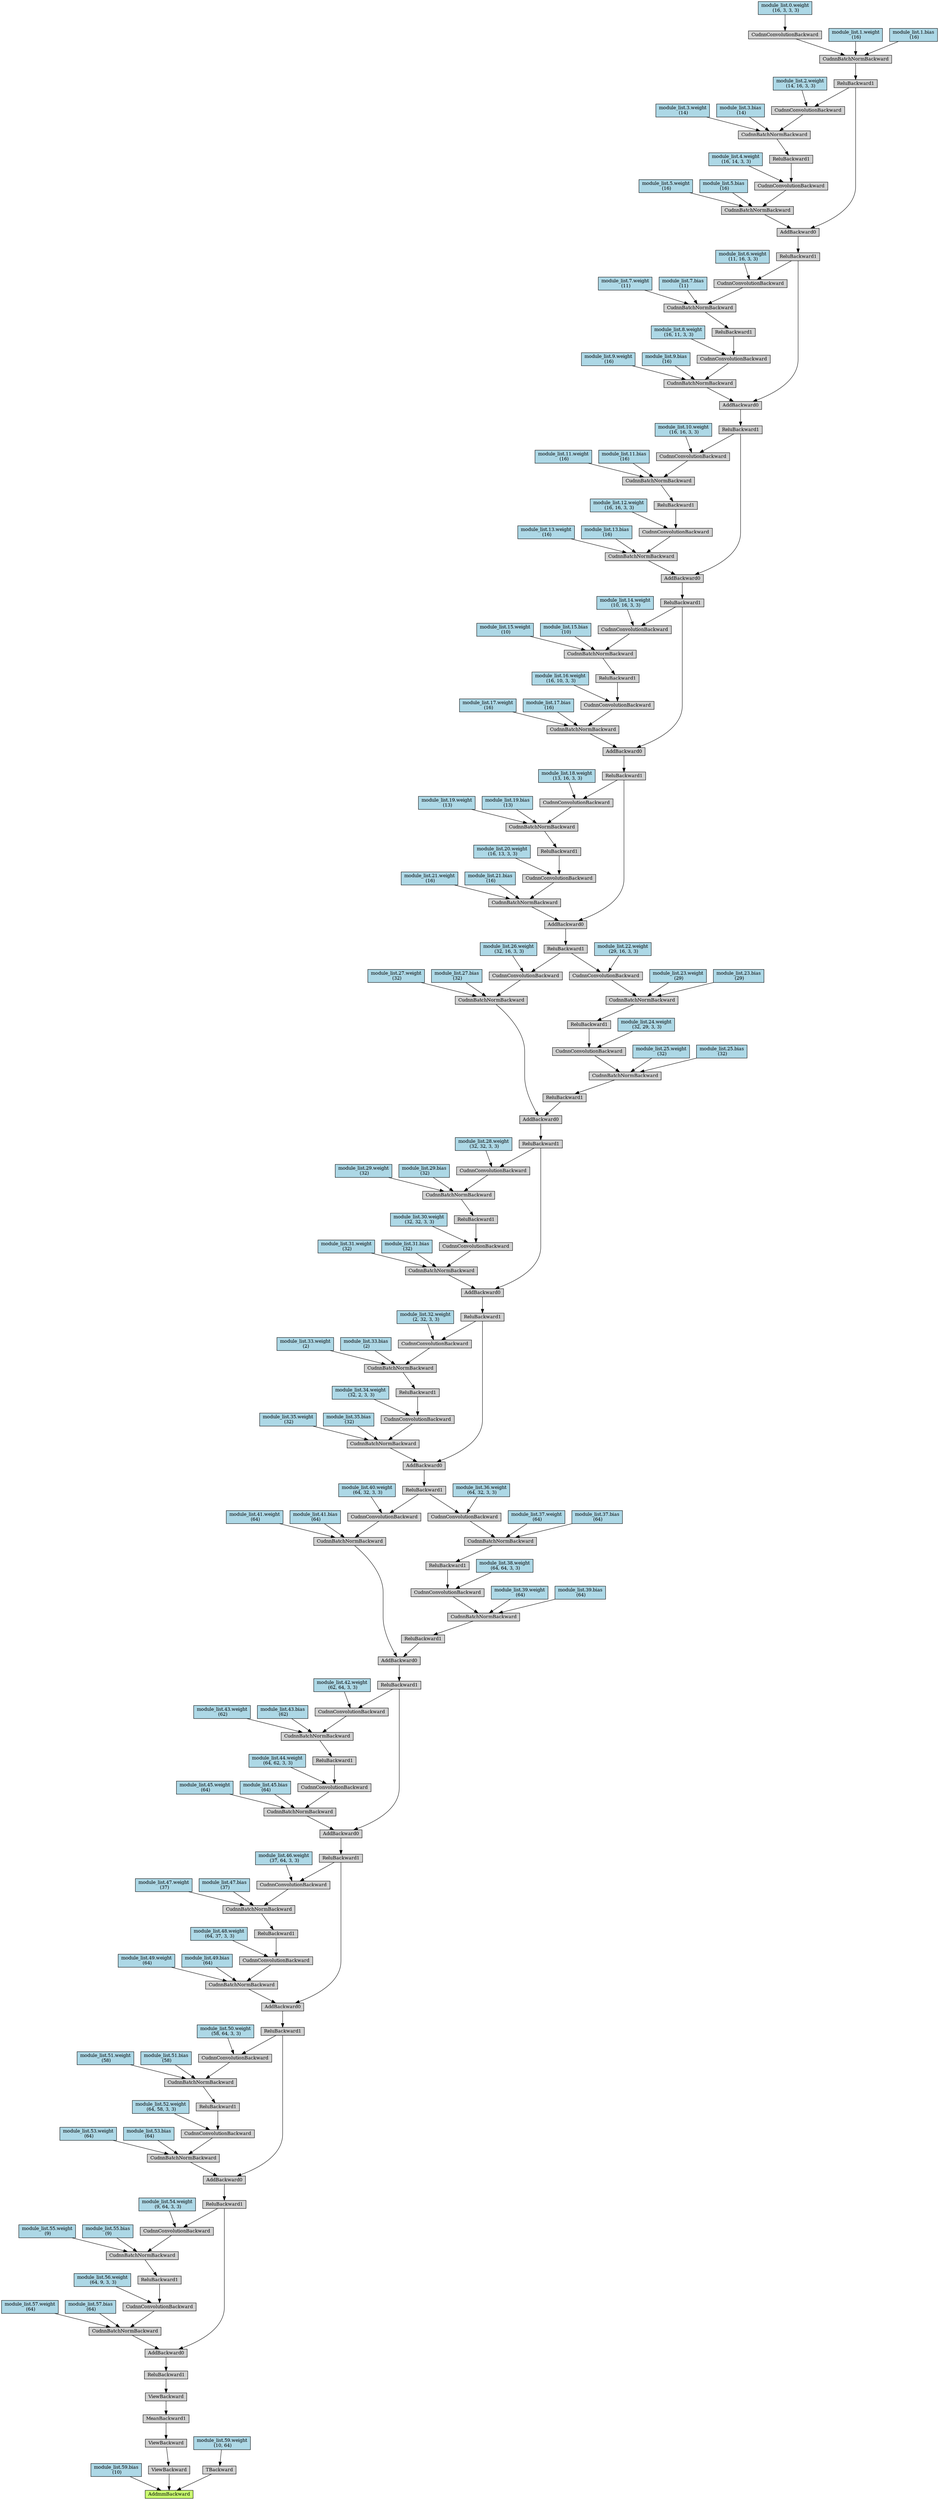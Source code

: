 digraph {
	graph [size="60.3,60.3"]
	node [align=left fontsize=12 height=0.2 ranksep=0.1 shape=box style=filled]
	140123523745608 [label=AddmmBackward fillcolor=darkolivegreen1]
	140122452833224 -> 140123523745608
	140122452833224 [label="module_list.59.bias
 (10)" fillcolor=lightblue]
	140122452833336 -> 140123523745608
	140122452833336 [label=ViewBackward]
	140122452833448 -> 140122452833336
	140122452833448 [label=ViewBackward]
	140122452833784 -> 140122452833448
	140122452833784 [label=MeanBackward1]
	140122452833392 -> 140122452833784
	140122452833392 [label=ViewBackward]
	140122452833896 -> 140122452833392
	140122452833896 [label=ReluBackward1]
	140122452834008 -> 140122452833896
	140122452834008 [label=AddBackward0]
	140122452834120 -> 140122452834008
	140122452834120 [label=ReluBackward1]
	140122452834288 -> 140122452834120
	140122452834288 [label=AddBackward0]
	140122452834400 -> 140122452834288
	140122452834400 [label=ReluBackward1]
	140122452834568 -> 140122452834400
	140122452834568 [label=AddBackward0]
	140122452834680 -> 140122452834568
	140122452834680 [label=ReluBackward1]
	140122452834848 -> 140122452834680
	140122452834848 [label=AddBackward0]
	140122452834960 -> 140122452834848
	140122452834960 [label=ReluBackward1]
	140122452835128 -> 140122452834960
	140122452835128 [label=AddBackward0]
	140122452835240 -> 140122452835128
	140122452835240 [label=ReluBackward1]
	140122452835408 -> 140122452835240
	140122452835408 [label=CudnnBatchNormBackward]
	140122452835520 -> 140122452835408
	140122452835520 [label=CudnnConvolutionBackward]
	140122452835744 -> 140122452835520
	140122452835744 [label=ReluBackward1]
	140122452835912 -> 140122452835744
	140122452835912 [label=CudnnBatchNormBackward]
	140122452836024 -> 140122452835912
	140122452836024 [label=CudnnConvolutionBackward]
	140122452836248 -> 140122452836024
	140122452836248 [label=ReluBackward1]
	140122476384384 -> 140122452836248
	140122476384384 [label=AddBackward0]
	140122476384496 -> 140122476384384
	140122476384496 [label=ReluBackward1]
	140122476384664 -> 140122476384496
	140122476384664 [label=AddBackward0]
	140122476384776 -> 140122476384664
	140122476384776 [label=ReluBackward1]
	140122476384944 -> 140122476384776
	140122476384944 [label=AddBackward0]
	140122476385056 -> 140122476384944
	140122476385056 [label=ReluBackward1]
	140122476385224 -> 140122476385056
	140122476385224 [label=CudnnBatchNormBackward]
	140122476385336 -> 140122476385224
	140122476385336 [label=CudnnConvolutionBackward]
	140122476385560 -> 140122476385336
	140122476385560 [label=ReluBackward1]
	140122476385728 -> 140122476385560
	140122476385728 [label=CudnnBatchNormBackward]
	140122476385840 -> 140122476385728
	140122476385840 [label=CudnnConvolutionBackward]
	140122476386064 -> 140122476385840
	140122476386064 [label=ReluBackward1]
	140122476386232 -> 140122476386064
	140122476386232 [label=AddBackward0]
	140122476386344 -> 140122476386232
	140122476386344 [label=ReluBackward1]
	140122476386512 -> 140122476386344
	140122476386512 [label=AddBackward0]
	140122476386624 -> 140122476386512
	140122476386624 [label=ReluBackward1]
	140122476386792 -> 140122476386624
	140122476386792 [label=AddBackward0]
	140122476386904 -> 140122476386792
	140122476386904 [label=ReluBackward1]
	140122476387072 -> 140122476386904
	140122476387072 [label=AddBackward0]
	140122476387184 -> 140122476387072
	140122476387184 [label=ReluBackward1]
	140122476387352 -> 140122476387184
	140122476387352 [label=AddBackward0]
	140122476387464 -> 140122476387352
	140122476387464 [label=ReluBackward1]
	140122476387632 -> 140122476387464
	140122476387632 [label=CudnnBatchNormBackward]
	140122476387744 -> 140122476387632
	140122476387744 [label=CudnnConvolutionBackward]
	140122476387968 -> 140122476387744
	140122476387968 [label="module_list.0.weight
 (16, 3, 3, 3)" fillcolor=lightblue]
	140122476387800 -> 140122476387632
	140122476387800 [label="module_list.1.weight
 (16)" fillcolor=lightblue]
	140122476387856 -> 140122476387632
	140122476387856 [label="module_list.1.bias
 (16)" fillcolor=lightblue]
	140122476387520 -> 140122476387352
	140122476387520 [label=CudnnBatchNormBackward]
	140122476387688 -> 140122476387520
	140122476387688 [label=CudnnConvolutionBackward]
	140122476388080 -> 140122476387688
	140122476388080 [label=ReluBackward1]
	140122476388304 -> 140122476388080
	140122476388304 [label=CudnnBatchNormBackward]
	140122476392576 -> 140122476388304
	140122476392576 [label=CudnnConvolutionBackward]
	140122476387464 -> 140122476392576
	140122476392800 -> 140122476392576
	140122476392800 [label="module_list.2.weight
 (14, 16, 3, 3)" fillcolor=lightblue]
	140122476392632 -> 140122476388304
	140122476392632 [label="module_list.3.weight
 (14)" fillcolor=lightblue]
	140122476392688 -> 140122476388304
	140122476392688 [label="module_list.3.bias
 (14)" fillcolor=lightblue]
	140122476388192 -> 140122476387688
	140122476388192 [label="module_list.4.weight
 (16, 14, 3, 3)" fillcolor=lightblue]
	140122476387912 -> 140122476387520
	140122476387912 [label="module_list.5.weight
 (16)" fillcolor=lightblue]
	140122476388024 -> 140122476387520
	140122476388024 [label="module_list.5.bias
 (16)" fillcolor=lightblue]
	140122476387240 -> 140122476387072
	140122476387240 [label=CudnnBatchNormBackward]
	140122476387408 -> 140122476387240
	140122476387408 [label=CudnnConvolutionBackward]
	140122476392744 -> 140122476387408
	140122476392744 [label=ReluBackward1]
	140122476392968 -> 140122476392744
	140122476392968 [label=CudnnBatchNormBackward]
	140122476392912 -> 140122476392968
	140122476392912 [label=CudnnConvolutionBackward]
	140122476387184 -> 140122476392912
	140122476393248 -> 140122476392912
	140122476393248 [label="module_list.6.weight
 (11, 16, 3, 3)" fillcolor=lightblue]
	140122476393080 -> 140122476392968
	140122476393080 [label="module_list.7.weight
 (11)" fillcolor=lightblue]
	140122476393136 -> 140122476392968
	140122476393136 [label="module_list.7.bias
 (11)" fillcolor=lightblue]
	140122476392856 -> 140122476387408
	140122476392856 [label="module_list.8.weight
 (16, 11, 3, 3)" fillcolor=lightblue]
	140122476387576 -> 140122476387240
	140122476387576 [label="module_list.9.weight
 (16)" fillcolor=lightblue]
	140122476388136 -> 140122476387240
	140122476388136 [label="module_list.9.bias
 (16)" fillcolor=lightblue]
	140122476386960 -> 140122476386792
	140122476386960 [label=CudnnBatchNormBackward]
	140122476387128 -> 140122476386960
	140122476387128 [label=CudnnConvolutionBackward]
	140122476393192 -> 140122476387128
	140122476393192 [label=ReluBackward1]
	140122476393416 -> 140122476393192
	140122476393416 [label=CudnnBatchNormBackward]
	140122476393360 -> 140122476393416
	140122476393360 [label=CudnnConvolutionBackward]
	140122476386904 -> 140122476393360
	140122476393696 -> 140122476393360
	140122476393696 [label="module_list.10.weight
 (16, 16, 3, 3)" fillcolor=lightblue]
	140122476393528 -> 140122476393416
	140122476393528 [label="module_list.11.weight
 (16)" fillcolor=lightblue]
	140122476393584 -> 140122476393416
	140122476393584 [label="module_list.11.bias
 (16)" fillcolor=lightblue]
	140122476393304 -> 140122476387128
	140122476393304 [label="module_list.12.weight
 (16, 16, 3, 3)" fillcolor=lightblue]
	140122476387296 -> 140122476386960
	140122476387296 [label="module_list.13.weight
 (16)" fillcolor=lightblue]
	140122476388248 -> 140122476386960
	140122476388248 [label="module_list.13.bias
 (16)" fillcolor=lightblue]
	140122476386680 -> 140122476386512
	140122476386680 [label=CudnnBatchNormBackward]
	140122476386848 -> 140122476386680
	140122476386848 [label=CudnnConvolutionBackward]
	140122476393640 -> 140122476386848
	140122476393640 [label=ReluBackward1]
	140122476393864 -> 140122476393640
	140122476393864 [label=CudnnBatchNormBackward]
	140122476393808 -> 140122476393864
	140122476393808 [label=CudnnConvolutionBackward]
	140122476386624 -> 140122476393808
	140122476394144 -> 140122476393808
	140122476394144 [label="module_list.14.weight
 (10, 16, 3, 3)" fillcolor=lightblue]
	140122476393976 -> 140122476393864
	140122476393976 [label="module_list.15.weight
 (10)" fillcolor=lightblue]
	140122476394032 -> 140122476393864
	140122476394032 [label="module_list.15.bias
 (10)" fillcolor=lightblue]
	140122476393752 -> 140122476386848
	140122476393752 [label="module_list.16.weight
 (16, 10, 3, 3)" fillcolor=lightblue]
	140122476387016 -> 140122476386680
	140122476387016 [label="module_list.17.weight
 (16)" fillcolor=lightblue]
	140122476392520 -> 140122476386680
	140122476392520 [label="module_list.17.bias
 (16)" fillcolor=lightblue]
	140122476386400 -> 140122476386232
	140122476386400 [label=CudnnBatchNormBackward]
	140122476386568 -> 140122476386400
	140122476386568 [label=CudnnConvolutionBackward]
	140122476394088 -> 140122476386568
	140122476394088 [label=ReluBackward1]
	140122476394312 -> 140122476394088
	140122476394312 [label=CudnnBatchNormBackward]
	140122476394256 -> 140122476394312
	140122476394256 [label=CudnnConvolutionBackward]
	140122476386344 -> 140122476394256
	140122476394592 -> 140122476394256
	140122476394592 [label="module_list.18.weight
 (13, 16, 3, 3)" fillcolor=lightblue]
	140122476394424 -> 140122476394312
	140122476394424 [label="module_list.19.weight
 (13)" fillcolor=lightblue]
	140122476394480 -> 140122476394312
	140122476394480 [label="module_list.19.bias
 (13)" fillcolor=lightblue]
	140122476394200 -> 140122476386568
	140122476394200 [label="module_list.20.weight
 (16, 13, 3, 3)" fillcolor=lightblue]
	140122476386736 -> 140122476386400
	140122476386736 [label="module_list.21.weight
 (16)" fillcolor=lightblue]
	140122476393024 -> 140122476386400
	140122476393024 [label="module_list.21.bias
 (16)" fillcolor=lightblue]
	140122476386120 -> 140122476385840
	140122476386120 [label="module_list.22.weight
 (29, 16, 3, 3)" fillcolor=lightblue]
	140122476385896 -> 140122476385728
	140122476385896 [label="module_list.23.weight
 (29)" fillcolor=lightblue]
	140122476385952 -> 140122476385728
	140122476385952 [label="module_list.23.bias
 (29)" fillcolor=lightblue]
	140122476385616 -> 140122476385336
	140122476385616 [label="module_list.24.weight
 (32, 29, 3, 3)" fillcolor=lightblue]
	140122476385392 -> 140122476385224
	140122476385392 [label="module_list.25.weight
 (32)" fillcolor=lightblue]
	140122476385448 -> 140122476385224
	140122476385448 [label="module_list.25.bias
 (32)" fillcolor=lightblue]
	140122476385112 -> 140122476384944
	140122476385112 [label=CudnnBatchNormBackward]
	140122476385280 -> 140122476385112
	140122476385280 [label=CudnnConvolutionBackward]
	140122476386064 -> 140122476385280
	140122476386176 -> 140122476385280
	140122476386176 [label="module_list.26.weight
 (32, 16, 3, 3)" fillcolor=lightblue]
	140122476385504 -> 140122476385112
	140122476385504 [label="module_list.27.weight
 (32)" fillcolor=lightblue]
	140122476385672 -> 140122476385112
	140122476385672 [label="module_list.27.bias
 (32)" fillcolor=lightblue]
	140122476384832 -> 140122476384664
	140122476384832 [label=CudnnBatchNormBackward]
	140122476385000 -> 140122476384832
	140122476385000 [label=CudnnConvolutionBackward]
	140122476386288 -> 140122476385000
	140122476386288 [label=ReluBackward1]
	140122476393920 -> 140122476386288
	140122476393920 [label=CudnnBatchNormBackward]
	140122476394648 -> 140122476393920
	140122476394648 [label=CudnnConvolutionBackward]
	140122476384776 -> 140122476394648
	140122476394704 -> 140122476394648
	140122476394704 [label="module_list.28.weight
 (32, 32, 3, 3)" fillcolor=lightblue]
	140122476394368 -> 140122476393920
	140122476394368 [label="module_list.29.weight
 (32)" fillcolor=lightblue]
	140122476394760 -> 140122476393920
	140122476394760 [label="module_list.29.bias
 (32)" fillcolor=lightblue]
	140122476386456 -> 140122476385000
	140122476386456 [label="module_list.30.weight
 (32, 32, 3, 3)" fillcolor=lightblue]
	140122476385168 -> 140122476384832
	140122476385168 [label="module_list.31.weight
 (32)" fillcolor=lightblue]
	140122476386008 -> 140122476384832
	140122476386008 [label="module_list.31.bias
 (32)" fillcolor=lightblue]
	140122476384552 -> 140122476384384
	140122476384552 [label=CudnnBatchNormBackward]
	140122476384720 -> 140122476384552
	140122476384720 [label=CudnnConvolutionBackward]
	140122476394816 -> 140122476384720
	140122476394816 [label=ReluBackward1]
	140122476394984 -> 140122476394816
	140122476394984 [label=CudnnBatchNormBackward]
	140122476394928 -> 140122476394984
	140122476394928 [label=CudnnConvolutionBackward]
	140122476384496 -> 140122476394928
	140122476395264 -> 140122476394928
	140122476395264 [label="module_list.32.weight
 (2, 32, 3, 3)" fillcolor=lightblue]
	140122476395096 -> 140122476394984
	140122476395096 [label="module_list.33.weight
 (2)" fillcolor=lightblue]
	140122476395152 -> 140122476394984
	140122476395152 [label="module_list.33.bias
 (2)" fillcolor=lightblue]
	140122476394872 -> 140122476384720
	140122476394872 [label="module_list.34.weight
 (32, 2, 3, 3)" fillcolor=lightblue]
	140122476384888 -> 140122476384552
	140122476384888 [label="module_list.35.weight
 (32)" fillcolor=lightblue]
	140122476385784 -> 140122476384552
	140122476385784 [label="module_list.35.bias
 (32)" fillcolor=lightblue]
	140122452836304 -> 140122452836024
	140122452836304 [label="module_list.36.weight
 (64, 32, 3, 3)" fillcolor=lightblue]
	140122452836080 -> 140122452835912
	140122452836080 [label="module_list.37.weight
 (64)" fillcolor=lightblue]
	140122452836136 -> 140122452835912
	140122452836136 [label="module_list.37.bias
 (64)" fillcolor=lightblue]
	140122452835800 -> 140122452835520
	140122452835800 [label="module_list.38.weight
 (64, 64, 3, 3)" fillcolor=lightblue]
	140122452835576 -> 140122452835408
	140122452835576 [label="module_list.39.weight
 (64)" fillcolor=lightblue]
	140122452835632 -> 140122452835408
	140122452835632 [label="module_list.39.bias
 (64)" fillcolor=lightblue]
	140122452835296 -> 140122452835128
	140122452835296 [label=CudnnBatchNormBackward]
	140122452835464 -> 140122452835296
	140122452835464 [label=CudnnConvolutionBackward]
	140122452836248 -> 140122452835464
	140122452835968 -> 140122452835464
	140122452835968 [label="module_list.40.weight
 (64, 32, 3, 3)" fillcolor=lightblue]
	140122452835688 -> 140122452835296
	140122452835688 [label="module_list.41.weight
 (64)" fillcolor=lightblue]
	140122452835856 -> 140122452835296
	140122452835856 [label="module_list.41.bias
 (64)" fillcolor=lightblue]
	140122452835016 -> 140122452834848
	140122452835016 [label=CudnnBatchNormBackward]
	140122452835184 -> 140122452835016
	140122452835184 [label=CudnnConvolutionBackward]
	140122476384440 -> 140122452835184
	140122476384440 [label=ReluBackward1]
	140122476394536 -> 140122476384440
	140122476394536 [label=CudnnBatchNormBackward]
	140122476395040 -> 140122476394536
	140122476395040 [label=CudnnConvolutionBackward]
	140122452834960 -> 140122476395040
	140122476395488 -> 140122476395040
	140122476395488 [label="module_list.42.weight
 (62, 64, 3, 3)" fillcolor=lightblue]
	140122476395320 -> 140122476394536
	140122476395320 [label="module_list.43.weight
 (62)" fillcolor=lightblue]
	140122476395432 -> 140122476394536
	140122476395432 [label="module_list.43.bias
 (62)" fillcolor=lightblue]
	140122476384608 -> 140122452835184
	140122476384608 [label="module_list.44.weight
 (64, 62, 3, 3)" fillcolor=lightblue]
	140122452835352 -> 140122452835016
	140122452835352 [label="module_list.45.weight
 (64)" fillcolor=lightblue]
	140122452836192 -> 140122452835016
	140122452836192 [label="module_list.45.bias
 (64)" fillcolor=lightblue]
	140122452834736 -> 140122452834568
	140122452834736 [label=CudnnBatchNormBackward]
	140122452834904 -> 140122452834736
	140122452834904 [label=CudnnConvolutionBackward]
	140122476395376 -> 140122452834904
	140122476395376 [label=ReluBackward1]
	140122476395656 -> 140122476395376
	140122476395656 [label=CudnnBatchNormBackward]
	140122476395600 -> 140122476395656
	140122476395600 [label=CudnnConvolutionBackward]
	140122452834680 -> 140122476395600
	140122476395936 -> 140122476395600
	140122476395936 [label="module_list.46.weight
 (37, 64, 3, 3)" fillcolor=lightblue]
	140122476395768 -> 140122476395656
	140122476395768 [label="module_list.47.weight
 (37)" fillcolor=lightblue]
	140122476395824 -> 140122476395656
	140122476395824 [label="module_list.47.bias
 (37)" fillcolor=lightblue]
	140122476395544 -> 140122452834904
	140122476395544 [label="module_list.48.weight
 (64, 37, 3, 3)" fillcolor=lightblue]
	140122452835072 -> 140122452834736
	140122452835072 [label="module_list.49.weight
 (64)" fillcolor=lightblue]
	140122476384328 -> 140122452834736
	140122476384328 [label="module_list.49.bias
 (64)" fillcolor=lightblue]
	140122452834456 -> 140122452834288
	140122452834456 [label=CudnnBatchNormBackward]
	140122452834624 -> 140122452834456
	140122452834624 [label=CudnnConvolutionBackward]
	140122476395880 -> 140122452834624
	140122476395880 [label=ReluBackward1]
	140122476396104 -> 140122476395880
	140122476396104 [label=CudnnBatchNormBackward]
	140122476396048 -> 140122476396104
	140122476396048 [label=CudnnConvolutionBackward]
	140122452834400 -> 140122476396048
	140122476396384 -> 140122476396048
	140122476396384 [label="module_list.50.weight
 (58, 64, 3, 3)" fillcolor=lightblue]
	140122476396216 -> 140122476396104
	140122476396216 [label="module_list.51.weight
 (58)" fillcolor=lightblue]
	140122476396272 -> 140122476396104
	140122476396272 [label="module_list.51.bias
 (58)" fillcolor=lightblue]
	140122476395992 -> 140122452834624
	140122476395992 [label="module_list.52.weight
 (64, 58, 3, 3)" fillcolor=lightblue]
	140122452834792 -> 140122452834456
	140122452834792 [label="module_list.53.weight
 (64)" fillcolor=lightblue]
	140122476393472 -> 140122452834456
	140122476393472 [label="module_list.53.bias
 (64)" fillcolor=lightblue]
	140122452834176 -> 140122452834008
	140122452834176 [label=CudnnBatchNormBackward]
	140122452834344 -> 140122452834176
	140122452834344 [label=CudnnConvolutionBackward]
	140122476396328 -> 140122452834344
	140122476396328 [label=ReluBackward1]
	140122476396496 -> 140122476396328
	140122476396496 [label=CudnnBatchNormBackward]
	140122476433536 -> 140122476396496
	140122476433536 [label=CudnnConvolutionBackward]
	140122452834120 -> 140122476433536
	140122476433760 -> 140122476433536
	140122476433760 [label="module_list.54.weight
 (9, 64, 3, 3)" fillcolor=lightblue]
	140122476433592 -> 140122476396496
	140122476433592 [label="module_list.55.weight
 (9)" fillcolor=lightblue]
	140122476433648 -> 140122476396496
	140122476433648 [label="module_list.55.bias
 (9)" fillcolor=lightblue]
	140122476396440 -> 140122452834344
	140122476396440 [label="module_list.56.weight
 (64, 9, 3, 3)" fillcolor=lightblue]
	140122452834512 -> 140122452834176
	140122452834512 [label="module_list.57.weight
 (64)" fillcolor=lightblue]
	140122476395208 -> 140122452834176
	140122476395208 [label="module_list.57.bias
 (64)" fillcolor=lightblue]
	140122452833504 -> 140123523745608
	140122452833504 [label=TBackward]
	140122452833672 -> 140122452833504
	140122452833672 [label="module_list.59.weight
 (10, 64)" fillcolor=lightblue]
}
